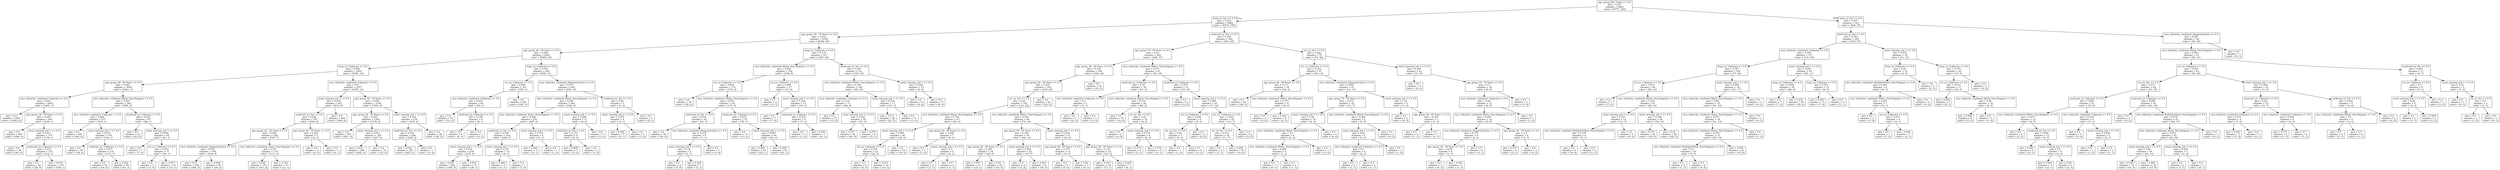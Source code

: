 digraph Tree {
node [shape=box] ;
0 [label="age_group_80+ Years <= 0.5\ngini = 0.057\nsamples = 6983\nvalue = [6777, 206]"] ;
1 [label="hosp_yn_Yes <= 0.5\ngini = 0.032\nsamples = 6682\nvalue = [6573, 109]"] ;
0 -> 1 [labeldistance=2.5, labelangle=45, headlabel="True"] ;
2 [label="age_group_70 - 79 Years <= 0.5\ngini = 0.014\nsamples = 6338\nvalue = [6292, 46]"] ;
1 -> 2 ;
3 [label="age_group_60 - 69 Years <= 0.5\ngini = 0.009\nsamples = 6021\nvalue = [5995, 26]"] ;
2 -> 3 ;
4 [label="hosp_yn_Unknown <= 0.5\ngini = 0.006\nsamples = 5401\nvalue = [5386, 15]"] ;
3 -> 4 ;
5 [label="age_group_40 - 49 Years <= 0.5\ngini = 0.002\nsamples = 3024\nvalue = [3021, 3]"] ;
4 -> 5 ;
6 [label="race_ethnicity_combined_Unknown <= 0.5\ngini = 0.001\nsamples = 2442\nvalue = [2441, 1]"] ;
5 -> 6 ;
7 [label="gini = 0.0\nsamples = 1803\nvalue = [1803, 0]"] ;
6 -> 7 ;
8 [label="age_group_30 - 39 Years <= 0.5\ngini = 0.003\nsamples = 639\nvalue = [638, 1]"] ;
6 -> 8 ;
9 [label="gini = 0.0\nsamples = 460\nvalue = [460, 0]"] ;
8 -> 9 ;
10 [label="onset_missing_ind_1 <= 0.5\ngini = 0.011\nsamples = 179\nvalue = [178, 1]"] ;
8 -> 10 ;
11 [label="gini = 0.0\nsamples = 46\nvalue = [46, 0]"] ;
10 -> 11 ;
12 [label="medcond_yn_Unknown <= 0.5\ngini = 0.015\nsamples = 133\nvalue = [132, 1]"] ;
10 -> 12 ;
13 [label="gini = 0.0\nsamples = 26\nvalue = [26, 0]"] ;
12 -> 13 ;
14 [label="gini = 0.019\nsamples = 107\nvalue = [106, 1]"] ;
12 -> 14 ;
15 [label="race_ethnicity_combined_Black, Non-Hispanic <= 0.5\ngini = 0.007\nsamples = 582\nvalue = [580, 2]"] ;
5 -> 15 ;
16 [label="race_ethnicity_combined_Unknown <= 0.5\ngini = 0.004\nsamples = 515\nvalue = [514, 1]"] ;
15 -> 16 ;
17 [label="gini = 0.0\nsamples = 360\nvalue = [360, 0]"] ;
16 -> 17 ;
18 [label="onset_missing_ind_1 <= 0.5\ngini = 0.013\nsamples = 155\nvalue = [154, 1]"] ;
16 -> 18 ;
19 [label="gini = 0.0\nsamples = 39\nvalue = [39, 0]"] ;
18 -> 19 ;
20 [label="medcond_yn_Unknown <= 0.5\ngini = 0.017\nsamples = 116\nvalue = [115, 1]"] ;
18 -> 20 ;
21 [label="gini = 0.0\nsamples = 24\nvalue = [24, 0]"] ;
20 -> 21 ;
22 [label="gini = 0.022\nsamples = 92\nvalue = [91, 1]"] ;
20 -> 22 ;
23 [label="medcond_yn_Unknown <= 0.5\ngini = 0.029\nsamples = 67\nvalue = [66, 1]"] ;
15 -> 23 ;
24 [label="gini = 0.0\nsamples = 23\nvalue = [23, 0]"] ;
23 -> 24 ;
25 [label="onset_missing_ind_1 <= 0.5\ngini = 0.044\nsamples = 44\nvalue = [43, 1]"] ;
23 -> 25 ;
26 [label="gini = 0.0\nsamples = 7\nvalue = [7, 0]"] ;
25 -> 26 ;
27 [label="icu_yn_Unknown <= 0.5\ngini = 0.053\nsamples = 37\nvalue = [36, 1]"] ;
25 -> 27 ;
28 [label="gini = 0.0\nsamples = 3\nvalue = [3, 0]"] ;
27 -> 28 ;
29 [label="gini = 0.057\nsamples = 34\nvalue = [33, 1]"] ;
27 -> 29 ;
30 [label="race_ethnicity_combined_Unknown <= 0.5\ngini = 0.01\nsamples = 2377\nvalue = [2365, 12]"] ;
4 -> 30 ;
31 [label="onset_missing_ind_1 <= 0.5\ngini = 0.019\nsamples = 821\nvalue = [813, 8]"] ;
30 -> 31 ;
32 [label="medcond_yn_Yes <= 0.5\ngini = 0.028\nsamples = 557\nvalue = [549, 8]"] ;
31 -> 32 ;
33 [label="age_group_20 - 29 Years <= 0.5\ngini = 0.025\nsamples = 554\nvalue = [547, 7]"] ;
32 -> 33 ;
34 [label="race_ethnicity_combined_Hispanic/Latino <= 0.5\ngini = 0.018\nsamples = 438\nvalue = [434, 4]"] ;
33 -> 34 ;
35 [label="gini = 0.01\nsamples = 382\nvalue = [380, 2]"] ;
34 -> 35 ;
36 [label="gini = 0.069\nsamples = 56\nvalue = [54, 2]"] ;
34 -> 36 ;
37 [label="race_ethnicity_combined_Asian, Non-Hispanic <= 0.5\ngini = 0.05\nsamples = 116\nvalue = [113, 3]"] ;
33 -> 37 ;
38 [label="gini = 0.038\nsamples = 103\nvalue = [101, 2]"] ;
37 -> 38 ;
39 [label="gini = 0.142\nsamples = 13\nvalue = [12, 1]"] ;
37 -> 39 ;
40 [label="age_group_50 - 59 Years <= 0.5\ngini = 0.444\nsamples = 3\nvalue = [2, 1]"] ;
32 -> 40 ;
41 [label="gini = 0.0\nsamples = 2\nvalue = [2, 0]"] ;
40 -> 41 ;
42 [label="gini = 0.0\nsamples = 1\nvalue = [0, 1]"] ;
40 -> 42 ;
43 [label="gini = 0.0\nsamples = 264\nvalue = [264, 0]"] ;
31 -> 43 ;
44 [label="age_group_50 - 59 Years <= 0.5\ngini = 0.005\nsamples = 1556\nvalue = [1552, 4]"] ;
30 -> 44 ;
45 [label="age_group_30 - 39 Years <= 0.5\ngini = 0.003\nsamples = 1280\nvalue = [1278, 2]"] ;
44 -> 45 ;
46 [label="gini = 0.0\nsamples = 951\nvalue = [951, 0]"] ;
45 -> 46 ;
47 [label="onset_missing_ind_1 <= 0.5\ngini = 0.012\nsamples = 329\nvalue = [327, 2]"] ;
45 -> 47 ;
48 [label="gini = 0.013\nsamples = 296\nvalue = [294, 2]"] ;
47 -> 48 ;
49 [label="gini = 0.0\nsamples = 33\nvalue = [33, 0]"] ;
47 -> 49 ;
50 [label="onset_missing_ind_1 <= 0.5\ngini = 0.014\nsamples = 276\nvalue = [274, 2]"] ;
44 -> 50 ;
51 [label="medcond_yn_Yes <= 0.5\ngini = 0.016\nsamples = 248\nvalue = [246, 2]"] ;
50 -> 51 ;
52 [label="gini = 0.016\nsamples = 247\nvalue = [245, 2]"] ;
51 -> 52 ;
53 [label="gini = 0.0\nsamples = 1\nvalue = [1, 0]"] ;
51 -> 53 ;
54 [label="gini = 0.0\nsamples = 28\nvalue = [28, 0]"] ;
50 -> 54 ;
55 [label="hosp_yn_Unknown <= 0.5\ngini = 0.035\nsamples = 620\nvalue = [609, 11]"] ;
3 -> 55 ;
56 [label="icu_yn_Unknown <= 0.5\ngini = 0.006\nsamples = 351\nvalue = [350, 1]"] ;
55 -> 56 ;
57 [label="race_ethnicity_combined_Unknown <= 0.5\ngini = 0.033\nsamples = 60\nvalue = [59, 1]"] ;
56 -> 57 ;
58 [label="gini = 0.0\nsamples = 51\nvalue = [51, 0]"] ;
57 -> 58 ;
59 [label="medcond_yn_Unknown <= 0.5\ngini = 0.198\nsamples = 9\nvalue = [8, 1]"] ;
57 -> 59 ;
60 [label="gini = 0.0\nsamples = 8\nvalue = [8, 0]"] ;
59 -> 60 ;
61 [label="gini = 0.0\nsamples = 1\nvalue = [0, 1]"] ;
59 -> 61 ;
62 [label="gini = 0.0\nsamples = 291\nvalue = [291, 0]"] ;
56 -> 62 ;
63 [label="race_ethnicity_combined_Hispanic/Latino <= 0.5\ngini = 0.072\nsamples = 269\nvalue = [259, 10]"] ;
55 -> 63 ;
64 [label="race_ethnicity_combined_Black, Non-Hispanic <= 0.5\ngini = 0.059\nsamples = 264\nvalue = [256, 8]"] ;
63 -> 64 ;
65 [label="race_ethnicity_combined_Asian, Non-Hispanic <= 0.5\ngini = 0.046\nsamples = 253\nvalue = [247, 6]"] ;
64 -> 65 ;
66 [label="medcond_yn_Yes <= 0.5\ngini = 0.039\nsamples = 249\nvalue = [244, 5]"] ;
65 -> 66 ;
67 [label="onset_missing_ind_1 <= 0.5\ngini = 0.033\nsamples = 239\nvalue = [235, 4]"] ;
66 -> 67 ;
68 [label="gini = 0.029\nsamples = 202\nvalue = [199, 3]"] ;
67 -> 68 ;
69 [label="gini = 0.053\nsamples = 37\nvalue = [36, 1]"] ;
67 -> 69 ;
70 [label="onset_missing_ind_1 <= 0.5\ngini = 0.18\nsamples = 10\nvalue = [9, 1]"] ;
66 -> 70 ;
71 [label="gini = 0.444\nsamples = 3\nvalue = [2, 1]"] ;
70 -> 71 ;
72 [label="gini = 0.0\nsamples = 7\nvalue = [7, 0]"] ;
70 -> 72 ;
73 [label="onset_missing_ind_1 <= 0.5\ngini = 0.375\nsamples = 4\nvalue = [3, 1]"] ;
65 -> 73 ;
74 [label="gini = 0.444\nsamples = 3\nvalue = [2, 1]"] ;
73 -> 74 ;
75 [label="gini = 0.0\nsamples = 1\nvalue = [1, 0]"] ;
73 -> 75 ;
76 [label="onset_missing_ind_1 <= 0.5\ngini = 0.298\nsamples = 11\nvalue = [9, 2]"] ;
64 -> 76 ;
77 [label="medcond_yn_Yes <= 0.5\ngini = 0.375\nsamples = 8\nvalue = [6, 2]"] ;
76 -> 77 ;
78 [label="gini = 0.408\nsamples = 7\nvalue = [5, 2]"] ;
77 -> 78 ;
79 [label="gini = 0.0\nsamples = 1\nvalue = [1, 0]"] ;
77 -> 79 ;
80 [label="gini = 0.0\nsamples = 3\nvalue = [3, 0]"] ;
76 -> 80 ;
81 [label="medcond_yn_Yes <= 0.5\ngini = 0.48\nsamples = 5\nvalue = [3, 2]"] ;
63 -> 81 ;
82 [label="onset_missing_ind_1 <= 0.5\ngini = 0.375\nsamples = 4\nvalue = [3, 1]"] ;
81 -> 82 ;
83 [label="gini = 0.444\nsamples = 3\nvalue = [2, 1]"] ;
82 -> 83 ;
84 [label="gini = 0.0\nsamples = 1\nvalue = [1, 0]"] ;
82 -> 84 ;
85 [label="gini = 0.0\nsamples = 1\nvalue = [0, 1]"] ;
81 -> 85 ;
86 [label="hosp_yn_Unknown <= 0.5\ngini = 0.118\nsamples = 317\nvalue = [297, 20]"] ;
2 -> 86 ;
87 [label="race_ethnicity_combined_Black, Non-Hispanic <= 0.5\ngini = 0.059\nsamples = 196\nvalue = [190, 6]"] ;
86 -> 87 ;
88 [label="icu_yn_Unknown <= 0.5\ngini = 0.044\nsamples = 179\nvalue = [175, 4]"] ;
87 -> 88 ;
89 [label="gini = 0.0\nsamples = 38\nvalue = [38, 0]"] ;
88 -> 89 ;
90 [label="race_ethnicity_combined_White, Non-Hispanic <= 0.5\ngini = 0.055\nsamples = 141\nvalue = [137, 4]"] ;
88 -> 90 ;
91 [label="medcond_yn_Yes <= 0.5\ngini = 0.032\nsamples = 62\nvalue = [61, 1]"] ;
90 -> 91 ;
92 [label="gini = 0.0\nsamples = 54\nvalue = [54, 0]"] ;
91 -> 92 ;
93 [label="race_ethnicity_combined_Hispanic/Latino <= 0.5\ngini = 0.219\nsamples = 8\nvalue = [7, 1]"] ;
91 -> 93 ;
94 [label="onset_missing_ind_1 <= 0.5\ngini = 0.32\nsamples = 5\nvalue = [4, 1]"] ;
93 -> 94 ;
95 [label="gini = 0.0\nsamples = 2\nvalue = [2, 0]"] ;
94 -> 95 ;
96 [label="gini = 0.444\nsamples = 3\nvalue = [2, 1]"] ;
94 -> 96 ;
97 [label="gini = 0.0\nsamples = 3\nvalue = [3, 0]"] ;
93 -> 97 ;
98 [label="medcond_yn_Unknown <= 0.5\ngini = 0.073\nsamples = 79\nvalue = [76, 3]"] ;
90 -> 98 ;
99 [label="gini = 0.0\nsamples = 13\nvalue = [13, 0]"] ;
98 -> 99 ;
100 [label="onset_missing_ind_1 <= 0.5\ngini = 0.087\nsamples = 66\nvalue = [63, 3]"] ;
98 -> 100 ;
101 [label="gini = 0.083\nsamples = 23\nvalue = [22, 1]"] ;
100 -> 101 ;
102 [label="gini = 0.089\nsamples = 43\nvalue = [41, 2]"] ;
100 -> 102 ;
103 [label="icu_yn_Unknown <= 0.5\ngini = 0.208\nsamples = 17\nvalue = [15, 2]"] ;
87 -> 103 ;
104 [label="gini = 0.5\nsamples = 2\nvalue = [1, 1]"] ;
103 -> 104 ;
105 [label="onset_missing_ind_1 <= 0.5\ngini = 0.124\nsamples = 15\nvalue = [14, 1]"] ;
103 -> 105 ;
106 [label="gini = 0.0\nsamples = 7\nvalue = [7, 0]"] ;
105 -> 106 ;
107 [label="medcond_yn_Unknown <= 0.5\ngini = 0.219\nsamples = 8\nvalue = [7, 1]"] ;
105 -> 107 ;
108 [label="gini = 0.0\nsamples = 1\nvalue = [1, 0]"] ;
107 -> 108 ;
109 [label="gini = 0.245\nsamples = 7\nvalue = [6, 1]"] ;
107 -> 109 ;
110 [label="medcond_yn_Yes <= 0.5\ngini = 0.205\nsamples = 121\nvalue = [107, 14]"] ;
86 -> 110 ;
111 [label="race_ethnicity_combined_White, Non-Hispanic <= 0.5\ngini = 0.168\nsamples = 108\nvalue = [98, 10]"] ;
110 -> 111 ;
112 [label="race_ethnicity_combined_Unknown <= 0.5\ngini = 0.131\nsamples = 71\nvalue = [66, 5]"] ;
111 -> 112 ;
113 [label="gini = 0.0\nsamples = 15\nvalue = [15, 0]"] ;
112 -> 113 ;
114 [label="onset_missing_ind_1 <= 0.5\ngini = 0.163\nsamples = 56\nvalue = [51, 5]"] ;
112 -> 114 ;
115 [label="gini = 0.147\nsamples = 50\nvalue = [46, 4]"] ;
114 -> 115 ;
116 [label="gini = 0.278\nsamples = 6\nvalue = [5, 1]"] ;
114 -> 116 ;
117 [label="onset_missing_ind_1 <= 0.5\ngini = 0.234\nsamples = 37\nvalue = [32, 5]"] ;
111 -> 117 ;
118 [label="gini = 0.311\nsamples = 26\nvalue = [21, 5]"] ;
117 -> 118 ;
119 [label="gini = 0.0\nsamples = 11\nvalue = [11, 0]"] ;
117 -> 119 ;
120 [label="onset_missing_ind_1 <= 0.5\ngini = 0.426\nsamples = 13\nvalue = [9, 4]"] ;
110 -> 120 ;
121 [label="gini = 0.0\nsamples = 4\nvalue = [0, 4]"] ;
120 -> 121 ;
122 [label="gini = 0.0\nsamples = 9\nvalue = [9, 0]"] ;
120 -> 122 ;
123 [label="medcond_yn_Yes <= 0.5\ngini = 0.299\nsamples = 344\nvalue = [281, 63]"] ;
1 -> 123 ;
124 [label="age_group_70 - 79 Years <= 0.5\ngini = 0.24\nsamples = 265\nvalue = [228, 37]"] ;
123 -> 124 ;
125 [label="age_group_40 - 49 Years <= 0.5\ngini = 0.192\nsamples = 204\nvalue = [182, 22]"] ;
124 -> 125 ;
126 [label="age_group_20 - 29 Years <= 0.5\ngini = 0.231\nsamples = 165\nvalue = [143, 22]"] ;
125 -> 126 ;
127 [label="icu_yn_Yes <= 0.5\ngini = 0.26\nsamples = 143\nvalue = [121, 22]"] ;
126 -> 127 ;
128 [label="race_ethnicity_combined_Black, Non-Hispanic <= 0.5\ngini = 0.156\nsamples = 47\nvalue = [43, 4]"] ;
127 -> 128 ;
129 [label="onset_missing_ind_1 <= 0.5\ngini = 0.095\nsamples = 40\nvalue = [38, 2]"] ;
128 -> 129 ;
130 [label="icu_yn_Unknown <= 0.5\ngini = 0.165\nsamples = 22\nvalue = [20, 2]"] ;
129 -> 130 ;
131 [label="gini = 0.0\nsamples = 6\nvalue = [6, 0]"] ;
130 -> 131 ;
132 [label="gini = 0.219\nsamples = 16\nvalue = [14, 2]"] ;
130 -> 132 ;
133 [label="gini = 0.0\nsamples = 18\nvalue = [18, 0]"] ;
129 -> 133 ;
134 [label="age_group_60 - 69 Years <= 0.5\ngini = 0.408\nsamples = 7\nvalue = [5, 2]"] ;
128 -> 134 ;
135 [label="gini = 0.0\nsamples = 3\nvalue = [3, 0]"] ;
134 -> 135 ;
136 [label="onset_missing_ind_1 <= 0.5\ngini = 0.5\nsamples = 4\nvalue = [2, 2]"] ;
134 -> 136 ;
137 [label="gini = 0.5\nsamples = 2\nvalue = [1, 1]"] ;
136 -> 137 ;
138 [label="gini = 0.5\nsamples = 2\nvalue = [1, 1]"] ;
136 -> 138 ;
139 [label="race_ethnicity_combined_White, Non-Hispanic <= 0.5\ngini = 0.305\nsamples = 96\nvalue = [78, 18]"] ;
127 -> 139 ;
140 [label="age_group_50 - 59 Years <= 0.5\ngini = 0.344\nsamples = 59\nvalue = [46, 13]"] ;
139 -> 140 ;
141 [label="age_group_60 - 69 Years <= 0.5\ngini = 0.291\nsamples = 34\nvalue = [28, 6]"] ;
140 -> 141 ;
142 [label="gini = 0.165\nsamples = 11\nvalue = [10, 1]"] ;
141 -> 142 ;
143 [label="gini = 0.34\nsamples = 23\nvalue = [18, 5]"] ;
141 -> 143 ;
144 [label="onset_missing_ind_1 <= 0.5\ngini = 0.403\nsamples = 25\nvalue = [18, 7]"] ;
140 -> 144 ;
145 [label="gini = 0.5\nsamples = 4\nvalue = [2, 2]"] ;
144 -> 145 ;
146 [label="gini = 0.363\nsamples = 21\nvalue = [16, 5]"] ;
144 -> 146 ;
147 [label="onset_missing_ind_1 <= 0.5\ngini = 0.234\nsamples = 37\nvalue = [32, 5]"] ;
139 -> 147 ;
148 [label="age_group_60 - 69 Years <= 0.5\ngini = 0.375\nsamples = 12\nvalue = [9, 3]"] ;
147 -> 148 ;
149 [label="gini = 0.0\nsamples = 5\nvalue = [5, 0]"] ;
148 -> 149 ;
150 [label="gini = 0.49\nsamples = 7\nvalue = [4, 3]"] ;
148 -> 150 ;
151 [label="age_group_50 - 59 Years <= 0.5\ngini = 0.147\nsamples = 25\nvalue = [23, 2]"] ;
147 -> 151 ;
152 [label="gini = 0.105\nsamples = 18\nvalue = [17, 1]"] ;
151 -> 152 ;
153 [label="gini = 0.245\nsamples = 7\nvalue = [6, 1]"] ;
151 -> 153 ;
154 [label="gini = 0.0\nsamples = 22\nvalue = [22, 0]"] ;
126 -> 154 ;
155 [label="gini = 0.0\nsamples = 39\nvalue = [39, 0]"] ;
125 -> 155 ;
156 [label="race_ethnicity_combined_White, Non-Hispanic <= 0.5\ngini = 0.371\nsamples = 61\nvalue = [46, 15]"] ;
124 -> 156 ;
157 [label="medcond_yn_Unknown <= 0.5\ngini = 0.18\nsamples = 30\nvalue = [27, 3]"] ;
156 -> 157 ;
158 [label="race_ethnicity_combined_Unknown <= 0.5\ngini = 0.5\nsamples = 2\nvalue = [1, 1]"] ;
157 -> 158 ;
159 [label="gini = 0.0\nsamples = 1\nvalue = [0, 1]"] ;
158 -> 159 ;
160 [label="gini = 0.0\nsamples = 1\nvalue = [1, 0]"] ;
158 -> 160 ;
161 [label="race_ethnicity_combined_Black, Non-Hispanic <= 0.5\ngini = 0.133\nsamples = 28\nvalue = [26, 2]"] ;
157 -> 161 ;
162 [label="gini = 0.0\nsamples = 18\nvalue = [18, 0]"] ;
161 -> 162 ;
163 [label="icu_yn_Yes <= 0.5\ngini = 0.32\nsamples = 10\nvalue = [8, 2]"] ;
161 -> 163 ;
164 [label="gini = 0.0\nsamples = 2\nvalue = [2, 0]"] ;
163 -> 164 ;
165 [label="onset_missing_ind_1 <= 0.5\ngini = 0.375\nsamples = 8\nvalue = [6, 2]"] ;
163 -> 165 ;
166 [label="gini = 0.375\nsamples = 4\nvalue = [3, 1]"] ;
165 -> 166 ;
167 [label="gini = 0.375\nsamples = 4\nvalue = [3, 1]"] ;
165 -> 167 ;
168 [label="medcond_yn_Unknown <= 0.5\ngini = 0.475\nsamples = 31\nvalue = [19, 12]"] ;
156 -> 168 ;
169 [label="gini = 0.0\nsamples = 2\nvalue = [2, 0]"] ;
168 -> 169 ;
170 [label="onset_missing_ind_1 <= 0.5\ngini = 0.485\nsamples = 29\nvalue = [17, 12]"] ;
168 -> 170 ;
171 [label="icu_yn_Unknown <= 0.5\ngini = 0.494\nsamples = 9\nvalue = [4, 5]"] ;
170 -> 171 ;
172 [label="icu_yn_Yes <= 0.5\ngini = 0.49\nsamples = 7\nvalue = [4, 3]"] ;
171 -> 172 ;
173 [label="gini = 0.0\nsamples = 1\nvalue = [1, 0]"] ;
172 -> 173 ;
174 [label="gini = 0.5\nsamples = 6\nvalue = [3, 3]"] ;
172 -> 174 ;
175 [label="gini = 0.0\nsamples = 2\nvalue = [0, 2]"] ;
171 -> 175 ;
176 [label="icu_yn_Unknown <= 0.5\ngini = 0.455\nsamples = 20\nvalue = [13, 7]"] ;
170 -> 176 ;
177 [label="icu_yn_Yes <= 0.5\ngini = 0.475\nsamples = 18\nvalue = [11, 7]"] ;
176 -> 177 ;
178 [label="gini = 0.5\nsamples = 2\nvalue = [1, 1]"] ;
177 -> 178 ;
179 [label="gini = 0.469\nsamples = 16\nvalue = [10, 6]"] ;
177 -> 179 ;
180 [label="gini = 0.0\nsamples = 2\nvalue = [2, 0]"] ;
176 -> 180 ;
181 [label="icu_yn_Yes <= 0.5\ngini = 0.442\nsamples = 79\nvalue = [53, 26]"] ;
123 -> 181 ;
182 [label="icu_yn_Unknown <= 0.5\ngini = 0.352\nsamples = 57\nvalue = [44, 13]"] ;
181 -> 182 ;
183 [label="age_group_60 - 69 Years <= 0.5\ngini = 0.111\nsamples = 34\nvalue = [32, 2]"] ;
182 -> 183 ;
184 [label="gini = 0.0\nsamples = 26\nvalue = [26, 0]"] ;
183 -> 184 ;
185 [label="race_ethnicity_combined_White, Non-Hispanic <= 0.5\ngini = 0.375\nsamples = 8\nvalue = [6, 2]"] ;
183 -> 185 ;
186 [label="gini = 0.0\nsamples = 2\nvalue = [2, 0]"] ;
185 -> 186 ;
187 [label="gini = 0.444\nsamples = 6\nvalue = [4, 2]"] ;
185 -> 187 ;
188 [label="race_ethnicity_combined_Hispanic/Latino <= 0.5\ngini = 0.499\nsamples = 23\nvalue = [12, 11]"] ;
182 -> 188 ;
189 [label="age_group_70 - 79 Years <= 0.5\ngini = 0.475\nsamples = 18\nvalue = [11, 7]"] ;
188 -> 189 ;
190 [label="onset_missing_ind_1 <= 0.5\ngini = 0.32\nsamples = 10\nvalue = [8, 2]"] ;
189 -> 190 ;
191 [label="race_ethnicity_combined_Black, Non-Hispanic <= 0.5\ngini = 0.5\nsamples = 4\nvalue = [2, 2]"] ;
190 -> 191 ;
192 [label="race_ethnicity_combined_White, Non-Hispanic <= 0.5\ngini = 0.444\nsamples = 3\nvalue = [1, 2]"] ;
191 -> 192 ;
193 [label="gini = 0.0\nsamples = 1\nvalue = [0, 1]"] ;
192 -> 193 ;
194 [label="gini = 0.5\nsamples = 2\nvalue = [1, 1]"] ;
192 -> 194 ;
195 [label="gini = 0.0\nsamples = 1\nvalue = [1, 0]"] ;
191 -> 195 ;
196 [label="gini = 0.0\nsamples = 6\nvalue = [6, 0]"] ;
190 -> 196 ;
197 [label="race_ethnicity_combined_Black, Non-Hispanic <= 0.5\ngini = 0.469\nsamples = 8\nvalue = [3, 5]"] ;
189 -> 197 ;
198 [label="onset_missing_ind_1 <= 0.5\ngini = 0.48\nsamples = 5\nvalue = [3, 2]"] ;
197 -> 198 ;
199 [label="race_ethnicity_combined_Unknown <= 0.5\ngini = 0.5\nsamples = 4\nvalue = [2, 2]"] ;
198 -> 199 ;
200 [label="gini = 0.5\nsamples = 2\nvalue = [1, 1]"] ;
199 -> 200 ;
201 [label="gini = 0.5\nsamples = 2\nvalue = [1, 1]"] ;
199 -> 201 ;
202 [label="gini = 0.0\nsamples = 1\nvalue = [1, 0]"] ;
198 -> 202 ;
203 [label="gini = 0.0\nsamples = 3\nvalue = [0, 3]"] ;
197 -> 203 ;
204 [label="onset_missing_ind_1 <= 0.5\ngini = 0.32\nsamples = 5\nvalue = [1, 4]"] ;
188 -> 204 ;
205 [label="gini = 0.0\nsamples = 2\nvalue = [0, 2]"] ;
204 -> 205 ;
206 [label="age_group_40 - 49 Years <= 0.5\ngini = 0.444\nsamples = 3\nvalue = [1, 2]"] ;
204 -> 206 ;
207 [label="gini = 0.5\nsamples = 2\nvalue = [1, 1]"] ;
206 -> 207 ;
208 [label="gini = 0.0\nsamples = 1\nvalue = [0, 1]"] ;
206 -> 208 ;
209 [label="onset_missing_ind_1 <= 0.5\ngini = 0.483\nsamples = 22\nvalue = [9, 13]"] ;
181 -> 209 ;
210 [label="gini = 0.0\nsamples = 4\nvalue = [0, 4]"] ;
209 -> 210 ;
211 [label="age_group_70 - 79 Years <= 0.5\ngini = 0.5\nsamples = 18\nvalue = [9, 9]"] ;
209 -> 211 ;
212 [label="race_ethnicity_combined_Unknown <= 0.5\ngini = 0.48\nsamples = 15\nvalue = [6, 9]"] ;
211 -> 212 ;
213 [label="race_ethnicity_combined_White, Non-Hispanic <= 0.5\ngini = 0.459\nsamples = 14\nvalue = [5, 9]"] ;
212 -> 213 ;
214 [label="race_ethnicity_combined_Hispanic/Latino <= 0.5\ngini = 0.375\nsamples = 8\nvalue = [2, 6]"] ;
213 -> 214 ;
215 [label="age_group_50 - 59 Years <= 0.5\ngini = 0.278\nsamples = 6\nvalue = [1, 5]"] ;
214 -> 215 ;
216 [label="gini = 0.0\nsamples = 3\nvalue = [0, 3]"] ;
215 -> 216 ;
217 [label="gini = 0.444\nsamples = 3\nvalue = [1, 2]"] ;
215 -> 217 ;
218 [label="gini = 0.5\nsamples = 2\nvalue = [1, 1]"] ;
214 -> 218 ;
219 [label="age_group_50 - 59 Years <= 0.5\ngini = 0.5\nsamples = 6\nvalue = [3, 3]"] ;
213 -> 219 ;
220 [label="gini = 0.375\nsamples = 4\nvalue = [3, 1]"] ;
219 -> 220 ;
221 [label="gini = 0.0\nsamples = 2\nvalue = [0, 2]"] ;
219 -> 221 ;
222 [label="gini = 0.0\nsamples = 1\nvalue = [1, 0]"] ;
212 -> 222 ;
223 [label="gini = 0.0\nsamples = 3\nvalue = [3, 0]"] ;
211 -> 223 ;
224 [label="hosp_yn_Yes <= 0.5\ngini = 0.437\nsamples = 301\nvalue = [204, 97]"] ;
0 -> 224 [labeldistance=2.5, labelangle=-45, headlabel="False"] ;
225 [label="medcond_yn_Yes <= 0.5\ngini = 0.383\nsamples = 205\nvalue = [152, 53]"] ;
224 -> 225 ;
226 [label="race_ethnicity_combined_Unknown <= 0.5\ngini = 0.358\nsamples = 171\nvalue = [131, 40]"] ;
225 -> 226 ;
227 [label="hosp_yn_Unknown <= 0.5\ngini = 0.397\nsamples = 106\nvalue = [77, 29]"] ;
226 -> 227 ;
228 [label="icu_yn_Unknown <= 0.5\ngini = 0.291\nsamples = 68\nvalue = [56, 12]"] ;
227 -> 228 ;
229 [label="gini = 0.0\nsamples = 7\nvalue = [7, 0]"] ;
228 -> 229 ;
230 [label="race_ethnicity_combined_White, Non-Hispanic <= 0.5\ngini = 0.316\nsamples = 61\nvalue = [49, 12]"] ;
228 -> 230 ;
231 [label="onset_missing_ind_1 <= 0.5\ngini = 0.153\nsamples = 12\nvalue = [11, 1]"] ;
230 -> 231 ;
232 [label="race_ethnicity_combined_Multiple/Other, Non-Hispanic <= 0.5\ngini = 0.278\nsamples = 6\nvalue = [5, 1]"] ;
231 -> 232 ;
233 [label="gini = 0.0\nsamples = 4\nvalue = [4, 0]"] ;
232 -> 233 ;
234 [label="gini = 0.5\nsamples = 2\nvalue = [1, 1]"] ;
232 -> 234 ;
235 [label="gini = 0.0\nsamples = 6\nvalue = [6, 0]"] ;
231 -> 235 ;
236 [label="onset_missing_ind_1 <= 0.5\ngini = 0.348\nsamples = 49\nvalue = [38, 11]"] ;
230 -> 236 ;
237 [label="gini = 0.375\nsamples = 24\nvalue = [18, 6]"] ;
236 -> 237 ;
238 [label="gini = 0.32\nsamples = 25\nvalue = [20, 5]"] ;
236 -> 238 ;
239 [label="onset_missing_ind_1 <= 0.5\ngini = 0.494\nsamples = 38\nvalue = [21, 17]"] ;
227 -> 239 ;
240 [label="race_ethnicity_combined_Black, Non-Hispanic <= 0.5\ngini = 0.48\nsamples = 35\nvalue = [21, 14]"] ;
239 -> 240 ;
241 [label="race_ethnicity_combined_Asian, Non-Hispanic <= 0.5\ngini = 0.472\nsamples = 34\nvalue = [21, 13]"] ;
240 -> 241 ;
242 [label="race_ethnicity_combined_White, Non-Hispanic <= 0.5\ngini = 0.478\nsamples = 33\nvalue = [20, 13]"] ;
241 -> 242 ;
243 [label="race_ethnicity_combined_Multiple/Other, Non-Hispanic <= 0.5\ngini = 0.5\nsamples = 10\nvalue = [5, 5]"] ;
242 -> 243 ;
244 [label="gini = 0.5\nsamples = 2\nvalue = [1, 1]"] ;
243 -> 244 ;
245 [label="gini = 0.5\nsamples = 8\nvalue = [4, 4]"] ;
243 -> 245 ;
246 [label="gini = 0.454\nsamples = 23\nvalue = [15, 8]"] ;
242 -> 246 ;
247 [label="gini = 0.0\nsamples = 1\nvalue = [1, 0]"] ;
241 -> 247 ;
248 [label="gini = 0.0\nsamples = 1\nvalue = [0, 1]"] ;
240 -> 248 ;
249 [label="gini = 0.0\nsamples = 3\nvalue = [0, 3]"] ;
239 -> 249 ;
250 [label="onset_missing_ind_1 <= 0.5\ngini = 0.281\nsamples = 65\nvalue = [54, 11]"] ;
226 -> 250 ;
251 [label="hosp_yn_Unknown <= 0.5\ngini = 0.204\nsamples = 52\nvalue = [46, 6]"] ;
250 -> 251 ;
252 [label="gini = 0.0\nsamples = 7\nvalue = [7, 0]"] ;
251 -> 252 ;
253 [label="gini = 0.231\nsamples = 45\nvalue = [39, 6]"] ;
251 -> 253 ;
254 [label="hosp_yn_Unknown <= 0.5\ngini = 0.473\nsamples = 13\nvalue = [8, 5]"] ;
250 -> 254 ;
255 [label="gini = 0.463\nsamples = 11\nvalue = [7, 4]"] ;
254 -> 255 ;
256 [label="gini = 0.5\nsamples = 2\nvalue = [1, 1]"] ;
254 -> 256 ;
257 [label="onset_missing_ind_1 <= 0.5\ngini = 0.472\nsamples = 34\nvalue = [21, 13]"] ;
225 -> 257 ;
258 [label="hosp_yn_Unknown <= 0.5\ngini = 0.49\nsamples = 14\nvalue = [6, 8]"] ;
257 -> 258 ;
259 [label="race_ethnicity_combined_Multiple/Other, Non-Hispanic <= 0.5\ngini = 0.444\nsamples = 9\nvalue = [6, 3]"] ;
258 -> 259 ;
260 [label="race_ethnicity_combined_White, Non-Hispanic <= 0.5\ngini = 0.245\nsamples = 7\nvalue = [6, 1]"] ;
259 -> 260 ;
261 [label="gini = 0.0\nsamples = 3\nvalue = [3, 0]"] ;
260 -> 261 ;
262 [label="icu_yn_Unknown <= 0.5\ngini = 0.375\nsamples = 4\nvalue = [3, 1]"] ;
260 -> 262 ;
263 [label="gini = 0.0\nsamples = 1\nvalue = [1, 0]"] ;
262 -> 263 ;
264 [label="gini = 0.444\nsamples = 3\nvalue = [2, 1]"] ;
262 -> 264 ;
265 [label="gini = 0.0\nsamples = 2\nvalue = [0, 2]"] ;
259 -> 265 ;
266 [label="gini = 0.0\nsamples = 5\nvalue = [0, 5]"] ;
258 -> 266 ;
267 [label="hosp_yn_Unknown <= 0.5\ngini = 0.375\nsamples = 20\nvalue = [15, 5]"] ;
257 -> 267 ;
268 [label="icu_yn_Unknown <= 0.5\ngini = 0.415\nsamples = 17\nvalue = [12, 5]"] ;
267 -> 268 ;
269 [label="gini = 0.245\nsamples = 7\nvalue = [6, 1]"] ;
268 -> 269 ;
270 [label="race_ethnicity_combined_Black, Non-Hispanic <= 0.5\ngini = 0.48\nsamples = 10\nvalue = [6, 4]"] ;
268 -> 270 ;
271 [label="gini = 0.494\nsamples = 9\nvalue = [5, 4]"] ;
270 -> 271 ;
272 [label="gini = 0.0\nsamples = 1\nvalue = [1, 0]"] ;
270 -> 272 ;
273 [label="gini = 0.0\nsamples = 3\nvalue = [3, 0]"] ;
267 -> 273 ;
274 [label="race_ethnicity_combined_Hispanic/Latino <= 0.5\ngini = 0.497\nsamples = 96\nvalue = [52, 44]"] ;
224 -> 274 ;
275 [label="race_ethnicity_combined_Black, Non-Hispanic <= 0.5\ngini = 0.493\nsamples = 93\nvalue = [52, 41]"] ;
274 -> 275 ;
276 [label="icu_yn_Unknown <= 0.5\ngini = 0.485\nsamples = 82\nvalue = [48, 34]"] ;
275 -> 276 ;
277 [label="icu_yn_Yes <= 0.5\ngini = 0.471\nsamples = 66\nvalue = [41, 25]"] ;
276 -> 277 ;
278 [label="medcond_yn_Unknown <= 0.5\ngini = 0.408\nsamples = 21\nvalue = [15, 6]"] ;
277 -> 278 ;
279 [label="race_ethnicity_combined_White, Non-Hispanic <= 0.5\ngini = 0.473\nsamples = 13\nvalue = [8, 5]"] ;
278 -> 279 ;
280 [label="gini = 0.0\nsamples = 2\nvalue = [2, 0]"] ;
279 -> 280 ;
281 [label="medcond_yn_Yes <= 0.5\ngini = 0.496\nsamples = 11\nvalue = [6, 5]"] ;
279 -> 281 ;
282 [label="gini = 0.444\nsamples = 3\nvalue = [2, 1]"] ;
281 -> 282 ;
283 [label="onset_missing_ind_1 <= 0.5\ngini = 0.5\nsamples = 8\nvalue = [4, 4]"] ;
281 -> 283 ;
284 [label="gini = 0.444\nsamples = 3\nvalue = [2, 1]"] ;
283 -> 284 ;
285 [label="gini = 0.48\nsamples = 5\nvalue = [2, 3]"] ;
283 -> 285 ;
286 [label="race_ethnicity_combined_Unknown <= 0.5\ngini = 0.219\nsamples = 8\nvalue = [7, 1]"] ;
278 -> 286 ;
287 [label="gini = 0.0\nsamples = 5\nvalue = [5, 0]"] ;
286 -> 287 ;
288 [label="onset_missing_ind_1 <= 0.5\ngini = 0.444\nsamples = 3\nvalue = [2, 1]"] ;
286 -> 288 ;
289 [label="gini = 0.0\nsamples = 1\nvalue = [1, 0]"] ;
288 -> 289 ;
290 [label="gini = 0.5\nsamples = 2\nvalue = [1, 1]"] ;
288 -> 290 ;
291 [label="medcond_yn_Unknown <= 0.5\ngini = 0.488\nsamples = 45\nvalue = [26, 19]"] ;
277 -> 291 ;
292 [label="gini = 0.0\nsamples = 2\nvalue = [0, 2]"] ;
291 -> 292 ;
293 [label="race_ethnicity_combined_Multiple/Other, Non-Hispanic <= 0.5\ngini = 0.478\nsamples = 43\nvalue = [26, 17]"] ;
291 -> 293 ;
294 [label="race_ethnicity_combined_Asian, Non-Hispanic <= 0.5\ngini = 0.472\nsamples = 42\nvalue = [26, 16]"] ;
293 -> 294 ;
295 [label="onset_missing_ind_1 <= 0.5\ngini = 0.46\nsamples = 39\nvalue = [25, 14]"] ;
294 -> 295 ;
296 [label="gini = 0.444\nsamples = 15\nvalue = [10, 5]"] ;
295 -> 296 ;
297 [label="gini = 0.469\nsamples = 24\nvalue = [15, 9]"] ;
295 -> 297 ;
298 [label="onset_missing_ind_1 <= 0.5\ngini = 0.444\nsamples = 3\nvalue = [1, 2]"] ;
294 -> 298 ;
299 [label="gini = 0.5\nsamples = 2\nvalue = [1, 1]"] ;
298 -> 299 ;
300 [label="gini = 0.0\nsamples = 1\nvalue = [0, 1]"] ;
298 -> 300 ;
301 [label="gini = 0.0\nsamples = 1\nvalue = [0, 1]"] ;
293 -> 301 ;
302 [label="onset_missing_ind_1 <= 0.5\ngini = 0.492\nsamples = 16\nvalue = [7, 9]"] ;
276 -> 302 ;
303 [label="medcond_yn_Unknown <= 0.5\ngini = 0.42\nsamples = 10\nvalue = [3, 7]"] ;
302 -> 303 ;
304 [label="race_ethnicity_combined_Unknown <= 0.5\ngini = 0.375\nsamples = 4\nvalue = [1, 3]"] ;
303 -> 304 ;
305 [label="gini = 0.444\nsamples = 3\nvalue = [1, 2]"] ;
304 -> 305 ;
306 [label="gini = 0.0\nsamples = 1\nvalue = [0, 1]"] ;
304 -> 306 ;
307 [label="race_ethnicity_combined_Unknown <= 0.5\ngini = 0.444\nsamples = 6\nvalue = [2, 4]"] ;
303 -> 307 ;
308 [label="gini = 0.375\nsamples = 4\nvalue = [1, 3]"] ;
307 -> 308 ;
309 [label="gini = 0.5\nsamples = 2\nvalue = [1, 1]"] ;
307 -> 309 ;
310 [label="medcond_yn_Yes <= 0.5\ngini = 0.444\nsamples = 6\nvalue = [4, 2]"] ;
302 -> 310 ;
311 [label="race_ethnicity_combined_White, Non-Hispanic <= 0.5\ngini = 0.5\nsamples = 4\nvalue = [2, 2]"] ;
310 -> 311 ;
312 [label="gini = 0.5\nsamples = 2\nvalue = [1, 1]"] ;
311 -> 312 ;
313 [label="gini = 0.5\nsamples = 2\nvalue = [1, 1]"] ;
311 -> 313 ;
314 [label="gini = 0.0\nsamples = 2\nvalue = [2, 0]"] ;
310 -> 314 ;
315 [label="medcond_yn_Yes <= 0.5\ngini = 0.463\nsamples = 11\nvalue = [4, 7]"] ;
275 -> 315 ;
316 [label="icu_yn_Unknown <= 0.5\ngini = 0.5\nsamples = 6\nvalue = [3, 3]"] ;
315 -> 316 ;
317 [label="onset_missing_ind_1 <= 0.5\ngini = 0.48\nsamples = 5\nvalue = [2, 3]"] ;
316 -> 317 ;
318 [label="gini = 0.5\nsamples = 2\nvalue = [1, 1]"] ;
317 -> 318 ;
319 [label="gini = 0.444\nsamples = 3\nvalue = [1, 2]"] ;
317 -> 319 ;
320 [label="gini = 0.0\nsamples = 1\nvalue = [1, 0]"] ;
316 -> 320 ;
321 [label="onset_missing_ind_1 <= 0.5\ngini = 0.32\nsamples = 5\nvalue = [1, 4]"] ;
315 -> 321 ;
322 [label="gini = 0.0\nsamples = 3\nvalue = [0, 3]"] ;
321 -> 322 ;
323 [label="icu_yn_Yes <= 0.5\ngini = 0.5\nsamples = 2\nvalue = [1, 1]"] ;
321 -> 323 ;
324 [label="gini = 0.0\nsamples = 1\nvalue = [1, 0]"] ;
323 -> 324 ;
325 [label="gini = 0.0\nsamples = 1\nvalue = [0, 1]"] ;
323 -> 325 ;
326 [label="gini = 0.0\nsamples = 3\nvalue = [0, 3]"] ;
274 -> 326 ;
}
